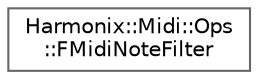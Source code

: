 digraph "Graphical Class Hierarchy"
{
 // INTERACTIVE_SVG=YES
 // LATEX_PDF_SIZE
  bgcolor="transparent";
  edge [fontname=Helvetica,fontsize=10,labelfontname=Helvetica,labelfontsize=10];
  node [fontname=Helvetica,fontsize=10,shape=box,height=0.2,width=0.4];
  rankdir="LR";
  Node0 [id="Node000000",label="Harmonix::Midi::Ops\l::FMidiNoteFilter",height=0.2,width=0.4,color="grey40", fillcolor="white", style="filled",URL="$db/de6/classHarmonix_1_1Midi_1_1Ops_1_1FMidiNoteFilter.html",tooltip="Filters MIDI note events based on note number and velocity."];
}
